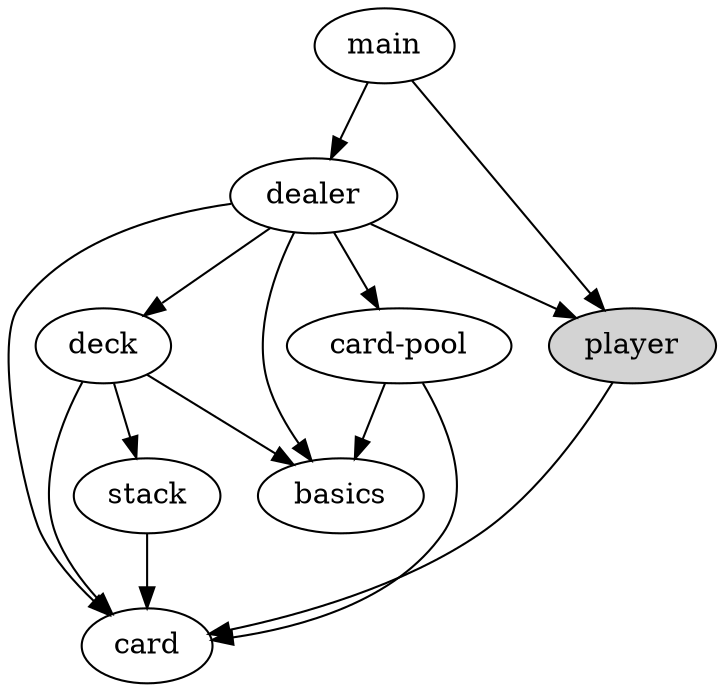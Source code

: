 digraph g {
  0 [label="basics"]
  1 [label="card-pool"]
  2 [label="card"]
  3 [label="dealer"]
  4 [label="deck"]
  5 [label="main"]
  6 [label="player", style="filled", fillcolor="lightgrey"]
  7 [label="stack"]

  5 -> 3
  5 -> 6
  3 -> 4
  3 -> 1
  3 -> 0
  3 -> 6
  3 -> 2
  4 -> 0
  4 -> 2
  4 -> 7
  1 -> 0
  1 -> 2
  6 -> 2
  7 -> 2
  
}
